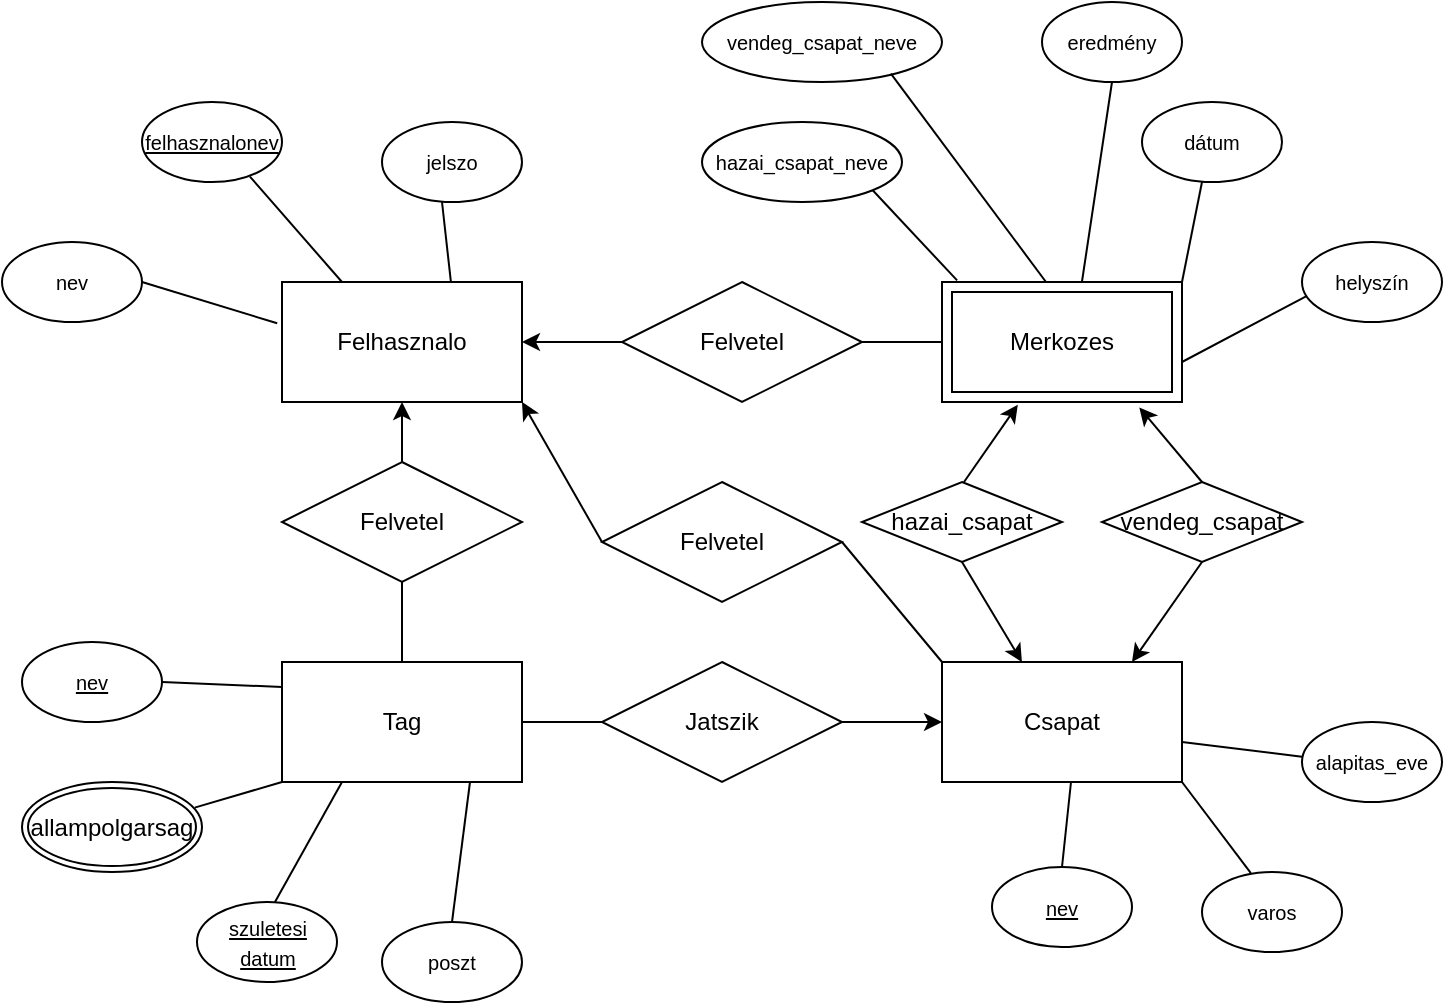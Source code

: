 <mxfile version="24.8.3">
  <diagram id="R2lEEEUBdFMjLlhIrx00" name="Page-1">
    <mxGraphModel dx="989" dy="538" grid="1" gridSize="10" guides="1" tooltips="1" connect="1" arrows="1" fold="1" page="1" pageScale="1" pageWidth="850" pageHeight="1100" math="0" shadow="0" extFonts="Permanent Marker^https://fonts.googleapis.com/css?family=Permanent+Marker">
      <root>
        <mxCell id="0" />
        <mxCell id="1" parent="0" />
        <mxCell id="8Sje5trMJhn50eFgTayc-1" value="Csapat" style="rounded=0;whiteSpace=wrap;html=1;" parent="1" vertex="1">
          <mxGeometry x="560" y="590" width="120" height="60" as="geometry" />
        </mxCell>
        <mxCell id="8Sje5trMJhn50eFgTayc-3" value="Felhasznalo" style="rounded=0;whiteSpace=wrap;html=1;" parent="1" vertex="1">
          <mxGeometry x="230" y="400" width="120" height="60" as="geometry" />
        </mxCell>
        <mxCell id="8Sje5trMJhn50eFgTayc-4" value="Tag" style="rounded=0;whiteSpace=wrap;html=1;" parent="1" vertex="1">
          <mxGeometry x="230" y="590" width="120" height="60" as="geometry" />
        </mxCell>
        <mxCell id="8Sje5trMJhn50eFgTayc-7" value="Felvetel" style="rhombus;whiteSpace=wrap;html=1;" parent="1" vertex="1">
          <mxGeometry x="230" y="490" width="120" height="60" as="geometry" />
        </mxCell>
        <mxCell id="8Sje5trMJhn50eFgTayc-10" value="" style="endArrow=classic;html=1;rounded=0;exitX=0.5;exitY=0;exitDx=0;exitDy=0;" parent="1" source="8Sje5trMJhn50eFgTayc-7" edge="1">
          <mxGeometry width="50" height="50" relative="1" as="geometry">
            <mxPoint x="240" y="510" as="sourcePoint" />
            <mxPoint x="290" y="460" as="targetPoint" />
          </mxGeometry>
        </mxCell>
        <mxCell id="8Sje5trMJhn50eFgTayc-11" value="" style="endArrow=none;html=1;rounded=0;exitX=0.5;exitY=0;exitDx=0;exitDy=0;" parent="1" source="8Sje5trMJhn50eFgTayc-4" edge="1">
          <mxGeometry width="50" height="50" relative="1" as="geometry">
            <mxPoint x="240" y="600" as="sourcePoint" />
            <mxPoint x="290" y="550" as="targetPoint" />
          </mxGeometry>
        </mxCell>
        <mxCell id="8Sje5trMJhn50eFgTayc-13" value="" style="endArrow=classic;html=1;rounded=0;exitX=0;exitY=0.5;exitDx=0;exitDy=0;" parent="1" target="8Sje5trMJhn50eFgTayc-3" edge="1">
          <mxGeometry width="50" height="50" relative="1" as="geometry">
            <mxPoint x="400" y="430" as="sourcePoint" />
            <mxPoint x="360" y="430" as="targetPoint" />
          </mxGeometry>
        </mxCell>
        <mxCell id="8Sje5trMJhn50eFgTayc-15" value="Felvetel" style="rhombus;whiteSpace=wrap;html=1;rotation=0;" parent="1" vertex="1">
          <mxGeometry x="390" y="500" width="120" height="60" as="geometry" />
        </mxCell>
        <mxCell id="8Sje5trMJhn50eFgTayc-16" value="" style="endArrow=classic;html=1;rounded=0;exitX=0;exitY=0.5;exitDx=0;exitDy=0;" parent="1" source="8Sje5trMJhn50eFgTayc-15" edge="1">
          <mxGeometry width="50" height="50" relative="1" as="geometry">
            <mxPoint x="380" y="460" as="sourcePoint" />
            <mxPoint x="350" y="460" as="targetPoint" />
          </mxGeometry>
        </mxCell>
        <mxCell id="8Sje5trMJhn50eFgTayc-20" value="Jatszik" style="rhombus;whiteSpace=wrap;html=1;" parent="1" vertex="1">
          <mxGeometry x="390" y="590" width="120" height="60" as="geometry" />
        </mxCell>
        <mxCell id="8Sje5trMJhn50eFgTayc-21" value="" style="endArrow=none;html=1;rounded=0;" parent="1" source="8Sje5trMJhn50eFgTayc-20" edge="1">
          <mxGeometry width="50" height="50" relative="1" as="geometry">
            <mxPoint x="520" y="619.71" as="sourcePoint" />
            <mxPoint x="390" y="620" as="targetPoint" />
            <Array as="points">
              <mxPoint x="350" y="620" />
            </Array>
          </mxGeometry>
        </mxCell>
        <mxCell id="8Sje5trMJhn50eFgTayc-22" value="" style="endArrow=none;html=1;rounded=0;exitX=0;exitY=0.5;exitDx=0;exitDy=0;" parent="1" edge="1">
          <mxGeometry width="50" height="50" relative="1" as="geometry">
            <mxPoint x="560.0" y="430" as="sourcePoint" />
            <mxPoint x="520" y="430" as="targetPoint" />
          </mxGeometry>
        </mxCell>
        <mxCell id="8Sje5trMJhn50eFgTayc-23" value="" style="endArrow=none;html=1;rounded=0;exitX=0;exitY=0;exitDx=0;exitDy=0;" parent="1" source="8Sje5trMJhn50eFgTayc-1" edge="1">
          <mxGeometry width="50" height="50" relative="1" as="geometry">
            <mxPoint x="570" y="530" as="sourcePoint" />
            <mxPoint x="510" y="530" as="targetPoint" />
          </mxGeometry>
        </mxCell>
        <mxCell id="8Sje5trMJhn50eFgTayc-24" value="" style="endArrow=classic;html=1;rounded=0;entryX=0;entryY=0.5;entryDx=0;entryDy=0;" parent="1" target="8Sje5trMJhn50eFgTayc-1" edge="1">
          <mxGeometry width="50" height="50" relative="1" as="geometry">
            <mxPoint x="510" y="620" as="sourcePoint" />
            <mxPoint x="450" y="670" as="targetPoint" />
          </mxGeometry>
        </mxCell>
        <mxCell id="8Sje5trMJhn50eFgTayc-29" value="&lt;font style=&quot;font-size: 10px;&quot;&gt;&lt;u&gt;felhasznalonev&lt;/u&gt;&lt;/font&gt;" style="ellipse;whiteSpace=wrap;html=1;" parent="1" vertex="1">
          <mxGeometry x="160" y="310" width="70" height="40" as="geometry" />
        </mxCell>
        <mxCell id="QpGOtW0G5XZZ5hkOi_at-1" value="&lt;font style=&quot;font-size: 10px;&quot;&gt;nev&lt;/font&gt;" style="ellipse;whiteSpace=wrap;html=1;" parent="1" vertex="1">
          <mxGeometry x="90" y="380" width="70" height="40" as="geometry" />
        </mxCell>
        <mxCell id="QpGOtW0G5XZZ5hkOi_at-2" value="&lt;font style=&quot;font-size: 10px;&quot;&gt;jelszo&lt;/font&gt;" style="ellipse;whiteSpace=wrap;html=1;" parent="1" vertex="1">
          <mxGeometry x="280" y="320" width="70" height="40" as="geometry" />
        </mxCell>
        <mxCell id="QpGOtW0G5XZZ5hkOi_at-3" value="" style="endArrow=none;html=1;rounded=0;exitX=1;exitY=0.5;exitDx=0;exitDy=0;entryX=-0.02;entryY=0.344;entryDx=0;entryDy=0;entryPerimeter=0;" parent="1" source="QpGOtW0G5XZZ5hkOi_at-1" target="8Sje5trMJhn50eFgTayc-3" edge="1">
          <mxGeometry width="50" height="50" relative="1" as="geometry">
            <mxPoint x="180" y="450" as="sourcePoint" />
            <mxPoint x="230" y="400" as="targetPoint" />
          </mxGeometry>
        </mxCell>
        <mxCell id="QpGOtW0G5XZZ5hkOi_at-4" value="" style="endArrow=none;html=1;rounded=0;entryX=0.25;entryY=0;entryDx=0;entryDy=0;exitX=0.771;exitY=0.933;exitDx=0;exitDy=0;exitPerimeter=0;" parent="1" source="8Sje5trMJhn50eFgTayc-29" target="8Sje5trMJhn50eFgTayc-3" edge="1">
          <mxGeometry width="50" height="50" relative="1" as="geometry">
            <mxPoint x="210" y="340" as="sourcePoint" />
            <mxPoint x="280" y="371" as="targetPoint" />
          </mxGeometry>
        </mxCell>
        <mxCell id="QpGOtW0G5XZZ5hkOi_at-5" value="" style="endArrow=none;html=1;rounded=0;exitX=1;exitY=0.5;exitDx=0;exitDy=0;entryX=0.704;entryY=0.004;entryDx=0;entryDy=0;entryPerimeter=0;" parent="1" target="8Sje5trMJhn50eFgTayc-3" edge="1">
          <mxGeometry width="50" height="50" relative="1" as="geometry">
            <mxPoint x="310" y="360" as="sourcePoint" />
            <mxPoint x="358" y="410" as="targetPoint" />
          </mxGeometry>
        </mxCell>
        <mxCell id="QpGOtW0G5XZZ5hkOi_at-6" value="&lt;font style=&quot;font-size: 10px;&quot;&gt;&lt;u&gt;nev&lt;/u&gt;&lt;/font&gt;" style="ellipse;whiteSpace=wrap;html=1;" parent="1" vertex="1">
          <mxGeometry x="100" y="580" width="70" height="40" as="geometry" />
        </mxCell>
        <mxCell id="QpGOtW0G5XZZ5hkOi_at-8" value="&lt;font style=&quot;font-size: 10px;&quot;&gt;&lt;u&gt;szuletesi&lt;br&gt;datum&lt;/u&gt;&lt;/font&gt;" style="ellipse;whiteSpace=wrap;html=1;" parent="1" vertex="1">
          <mxGeometry x="187.5" y="710" width="70" height="40" as="geometry" />
        </mxCell>
        <mxCell id="QpGOtW0G5XZZ5hkOi_at-10" value="&lt;font style=&quot;font-size: 10px;&quot;&gt;poszt&lt;/font&gt;" style="ellipse;whiteSpace=wrap;html=1;" parent="1" vertex="1">
          <mxGeometry x="280" y="720" width="70" height="40" as="geometry" />
        </mxCell>
        <mxCell id="QpGOtW0G5XZZ5hkOi_at-11" value="" style="endArrow=none;html=1;rounded=0;exitX=1;exitY=0.5;exitDx=0;exitDy=0;" parent="1" source="QpGOtW0G5XZZ5hkOi_at-6" edge="1">
          <mxGeometry width="50" height="50" relative="1" as="geometry">
            <mxPoint x="180" y="652.5" as="sourcePoint" />
            <mxPoint x="230" y="602.5" as="targetPoint" />
          </mxGeometry>
        </mxCell>
        <mxCell id="QpGOtW0G5XZZ5hkOi_at-12" value="" style="endArrow=none;html=1;rounded=0;" parent="1" edge="1">
          <mxGeometry width="50" height="50" relative="1" as="geometry">
            <mxPoint x="186.357" y="662.826" as="sourcePoint" />
            <mxPoint x="230" y="650" as="targetPoint" />
          </mxGeometry>
        </mxCell>
        <mxCell id="QpGOtW0G5XZZ5hkOi_at-13" value="" style="endArrow=none;html=1;rounded=0;entryX=0.25;entryY=1;entryDx=0;entryDy=0;exitX=0.557;exitY=-0.001;exitDx=0;exitDy=0;exitPerimeter=0;" parent="1" source="QpGOtW0G5XZZ5hkOi_at-8" target="8Sje5trMJhn50eFgTayc-4" edge="1">
          <mxGeometry width="50" height="50" relative="1" as="geometry">
            <mxPoint x="196" y="673" as="sourcePoint" />
            <mxPoint x="240" y="660" as="targetPoint" />
          </mxGeometry>
        </mxCell>
        <mxCell id="QpGOtW0G5XZZ5hkOi_at-15" value="" style="endArrow=none;html=1;rounded=0;entryX=0.25;entryY=1;entryDx=0;entryDy=0;exitX=0.5;exitY=0;exitDx=0;exitDy=0;" parent="1" source="QpGOtW0G5XZZ5hkOi_at-10" edge="1">
          <mxGeometry width="50" height="50" relative="1" as="geometry">
            <mxPoint x="290" y="710" as="sourcePoint" />
            <mxPoint x="324" y="650" as="targetPoint" />
          </mxGeometry>
        </mxCell>
        <mxCell id="QpGOtW0G5XZZ5hkOi_at-16" value="&lt;font style=&quot;font-size: 10px;&quot;&gt;&lt;u&gt;nev&lt;/u&gt;&lt;/font&gt;" style="ellipse;whiteSpace=wrap;html=1;" parent="1" vertex="1">
          <mxGeometry x="585" y="692.5" width="70" height="40" as="geometry" />
        </mxCell>
        <mxCell id="QpGOtW0G5XZZ5hkOi_at-17" value="&lt;font style=&quot;font-size: 10px;&quot;&gt;varos&lt;/font&gt;" style="ellipse;whiteSpace=wrap;html=1;" parent="1" vertex="1">
          <mxGeometry x="690" y="695" width="70" height="40" as="geometry" />
        </mxCell>
        <mxCell id="QpGOtW0G5XZZ5hkOi_at-18" value="&lt;font style=&quot;font-size: 10px;&quot;&gt;alapitas_eve&lt;/font&gt;" style="ellipse;whiteSpace=wrap;html=1;" parent="1" vertex="1">
          <mxGeometry x="740" y="620" width="70" height="40" as="geometry" />
        </mxCell>
        <mxCell id="QpGOtW0G5XZZ5hkOi_at-21" value="" style="endArrow=none;html=1;rounded=0;entryX=0.25;entryY=1;entryDx=0;entryDy=0;exitX=0.5;exitY=0;exitDx=0;exitDy=0;" parent="1" source="QpGOtW0G5XZZ5hkOi_at-16" edge="1">
          <mxGeometry width="50" height="50" relative="1" as="geometry">
            <mxPoint x="615.5" y="720" as="sourcePoint" />
            <mxPoint x="624.5" y="650" as="targetPoint" />
          </mxGeometry>
        </mxCell>
        <mxCell id="QpGOtW0G5XZZ5hkOi_at-22" value="" style="endArrow=none;html=1;rounded=0;entryX=1;entryY=1;entryDx=0;entryDy=0;exitX=0.349;exitY=0.015;exitDx=0;exitDy=0;exitPerimeter=0;" parent="1" source="QpGOtW0G5XZZ5hkOi_at-17" target="8Sje5trMJhn50eFgTayc-1" edge="1">
          <mxGeometry width="50" height="50" relative="1" as="geometry">
            <mxPoint x="675.5" y="695" as="sourcePoint" />
            <mxPoint x="680" y="652" as="targetPoint" />
          </mxGeometry>
        </mxCell>
        <mxCell id="QpGOtW0G5XZZ5hkOi_at-23" value="" style="endArrow=none;html=1;rounded=0;entryX=1;entryY=1;entryDx=0;entryDy=0;exitX=0;exitY=0.433;exitDx=0;exitDy=0;exitPerimeter=0;" parent="1" source="QpGOtW0G5XZZ5hkOi_at-18" edge="1">
          <mxGeometry width="50" height="50" relative="1" as="geometry">
            <mxPoint x="714" y="676" as="sourcePoint" />
            <mxPoint x="680" y="630" as="targetPoint" />
          </mxGeometry>
        </mxCell>
        <mxCell id="QpGOtW0G5XZZ5hkOi_at-24" value="&lt;span style=&quot;font-size: 10px;&quot;&gt;eredmény&lt;/span&gt;" style="ellipse;whiteSpace=wrap;html=1;" parent="1" vertex="1">
          <mxGeometry x="610" y="260" width="70" height="40" as="geometry" />
        </mxCell>
        <mxCell id="QpGOtW0G5XZZ5hkOi_at-25" value="&lt;span style=&quot;font-size: 10px;&quot;&gt;dátum&lt;/span&gt;" style="ellipse;whiteSpace=wrap;html=1;" parent="1" vertex="1">
          <mxGeometry x="660" y="310" width="70" height="40" as="geometry" />
        </mxCell>
        <mxCell id="QpGOtW0G5XZZ5hkOi_at-26" value="&lt;span style=&quot;font-size: 10px;&quot;&gt;helyszín&lt;/span&gt;" style="ellipse;whiteSpace=wrap;html=1;" parent="1" vertex="1">
          <mxGeometry x="740" y="380" width="70" height="40" as="geometry" />
        </mxCell>
        <mxCell id="QpGOtW0G5XZZ5hkOi_at-28" value="" style="endArrow=none;html=1;rounded=0;exitX=0.583;exitY=0;exitDx=0;exitDy=0;exitPerimeter=0;entryX=0.5;entryY=1;entryDx=0;entryDy=0;" parent="1" edge="1" target="QpGOtW0G5XZZ5hkOi_at-24" source="QpGOtW0G5XZZ5hkOi_at-34">
          <mxGeometry width="50" height="50" relative="1" as="geometry">
            <mxPoint x="601.76" y="399.94" as="sourcePoint" />
            <mxPoint x="600" y="340" as="targetPoint" />
          </mxGeometry>
        </mxCell>
        <mxCell id="QpGOtW0G5XZZ5hkOi_at-29" value="" style="endArrow=none;html=1;rounded=0;exitX=1;exitY=0;exitDx=0;exitDy=0;" parent="1" edge="1">
          <mxGeometry width="50" height="50" relative="1" as="geometry">
            <mxPoint x="680.0" y="400" as="sourcePoint" />
            <mxPoint x="690" y="350" as="targetPoint" />
          </mxGeometry>
        </mxCell>
        <mxCell id="QpGOtW0G5XZZ5hkOi_at-30" value="" style="endArrow=none;html=1;rounded=0;exitX=1;exitY=0;exitDx=0;exitDy=0;entryX=0.029;entryY=0.679;entryDx=0;entryDy=0;entryPerimeter=0;" parent="1" target="QpGOtW0G5XZZ5hkOi_at-26" edge="1">
          <mxGeometry width="50" height="50" relative="1" as="geometry">
            <mxPoint x="680" y="440" as="sourcePoint" />
            <mxPoint x="690" y="390" as="targetPoint" />
          </mxGeometry>
        </mxCell>
        <mxCell id="QpGOtW0G5XZZ5hkOi_at-31" value="allampolgarsag" style="ellipse;shape=doubleEllipse;margin=3;whiteSpace=wrap;html=1;align=center;" parent="1" vertex="1">
          <mxGeometry x="100" y="650" width="90" height="45" as="geometry" />
        </mxCell>
        <mxCell id="QpGOtW0G5XZZ5hkOi_at-34" value="Merkozes" style="shape=ext;margin=3;double=1;whiteSpace=wrap;html=1;align=center;" parent="1" vertex="1">
          <mxGeometry x="560" y="400" width="120" height="60" as="geometry" />
        </mxCell>
        <mxCell id="uaGcKQPgoCp4RpCRdZTP-1" value="Felvetel" style="shape=rhombus;perimeter=rhombusPerimeter;whiteSpace=wrap;html=1;align=center;" vertex="1" parent="1">
          <mxGeometry x="400" y="400" width="120" height="60" as="geometry" />
        </mxCell>
        <mxCell id="uaGcKQPgoCp4RpCRdZTP-5" value="hazai_csapat" style="rhombus;whiteSpace=wrap;html=1;" vertex="1" parent="1">
          <mxGeometry x="520" y="500" width="100" height="40" as="geometry" />
        </mxCell>
        <mxCell id="uaGcKQPgoCp4RpCRdZTP-6" value="vendeg_csapat" style="rhombus;whiteSpace=wrap;html=1;" vertex="1" parent="1">
          <mxGeometry x="640" y="500" width="100" height="40" as="geometry" />
        </mxCell>
        <mxCell id="uaGcKQPgoCp4RpCRdZTP-13" value="" style="endArrow=classic;html=1;rounded=0;exitX=0.5;exitY=0;exitDx=0;exitDy=0;entryX=0.822;entryY=1.045;entryDx=0;entryDy=0;entryPerimeter=0;" edge="1" parent="1" source="uaGcKQPgoCp4RpCRdZTP-6" target="QpGOtW0G5XZZ5hkOi_at-34">
          <mxGeometry width="50" height="50" relative="1" as="geometry">
            <mxPoint x="690" y="520" as="sourcePoint" />
            <mxPoint x="650" y="450" as="targetPoint" />
          </mxGeometry>
        </mxCell>
        <mxCell id="uaGcKQPgoCp4RpCRdZTP-14" value="" style="endArrow=classic;html=1;rounded=0;exitX=0.5;exitY=1;exitDx=0;exitDy=0;" edge="1" parent="1" source="uaGcKQPgoCp4RpCRdZTP-6">
          <mxGeometry width="50" height="50" relative="1" as="geometry">
            <mxPoint x="695" y="640" as="sourcePoint" />
            <mxPoint x="655" y="590" as="targetPoint" />
          </mxGeometry>
        </mxCell>
        <mxCell id="uaGcKQPgoCp4RpCRdZTP-15" value="" style="endArrow=classic;html=1;rounded=0;exitX=0.5;exitY=0;exitDx=0;exitDy=0;entryX=0.316;entryY=1.022;entryDx=0;entryDy=0;entryPerimeter=0;" edge="1" parent="1" target="QpGOtW0G5XZZ5hkOi_at-34">
          <mxGeometry width="50" height="50" relative="1" as="geometry">
            <mxPoint x="571" y="500" as="sourcePoint" />
            <mxPoint x="540" y="463" as="targetPoint" />
          </mxGeometry>
        </mxCell>
        <mxCell id="uaGcKQPgoCp4RpCRdZTP-16" value="" style="endArrow=classic;html=1;rounded=0;exitX=0.5;exitY=1;exitDx=0;exitDy=0;entryX=0.333;entryY=0;entryDx=0;entryDy=0;entryPerimeter=0;" edge="1" parent="1" source="uaGcKQPgoCp4RpCRdZTP-5" target="8Sje5trMJhn50eFgTayc-1">
          <mxGeometry width="50" height="50" relative="1" as="geometry">
            <mxPoint x="575" y="540" as="sourcePoint" />
            <mxPoint x="540" y="590" as="targetPoint" />
          </mxGeometry>
        </mxCell>
        <mxCell id="uaGcKQPgoCp4RpCRdZTP-17" value="&lt;span style=&quot;font-size: 10px;&quot;&gt;hazai_csapat_neve&lt;/span&gt;" style="ellipse;whiteSpace=wrap;html=1;" vertex="1" parent="1">
          <mxGeometry x="440" y="320" width="100" height="40" as="geometry" />
        </mxCell>
        <mxCell id="uaGcKQPgoCp4RpCRdZTP-18" value="&lt;span style=&quot;font-size: 10px;&quot;&gt;vendeg_csapat_neve&lt;/span&gt;" style="ellipse;whiteSpace=wrap;html=1;" vertex="1" parent="1">
          <mxGeometry x="440" y="260" width="120" height="40" as="geometry" />
        </mxCell>
        <mxCell id="uaGcKQPgoCp4RpCRdZTP-19" value="" style="endArrow=none;html=1;rounded=0;entryX=0.787;entryY=0.895;entryDx=0;entryDy=0;entryPerimeter=0;" edge="1" parent="1" target="uaGcKQPgoCp4RpCRdZTP-18">
          <mxGeometry width="50" height="50" relative="1" as="geometry">
            <mxPoint x="612" y="400" as="sourcePoint" />
            <mxPoint x="610" y="300" as="targetPoint" />
          </mxGeometry>
        </mxCell>
        <mxCell id="uaGcKQPgoCp4RpCRdZTP-20" value="" style="endArrow=none;html=1;rounded=0;entryX=1;entryY=1;entryDx=0;entryDy=0;exitX=0.063;exitY=-0.013;exitDx=0;exitDy=0;exitPerimeter=0;" edge="1" parent="1" source="QpGOtW0G5XZZ5hkOi_at-34" target="uaGcKQPgoCp4RpCRdZTP-17">
          <mxGeometry width="50" height="50" relative="1" as="geometry">
            <mxPoint x="560" y="397" as="sourcePoint" />
            <mxPoint x="530" y="353" as="targetPoint" />
          </mxGeometry>
        </mxCell>
      </root>
    </mxGraphModel>
  </diagram>
</mxfile>
